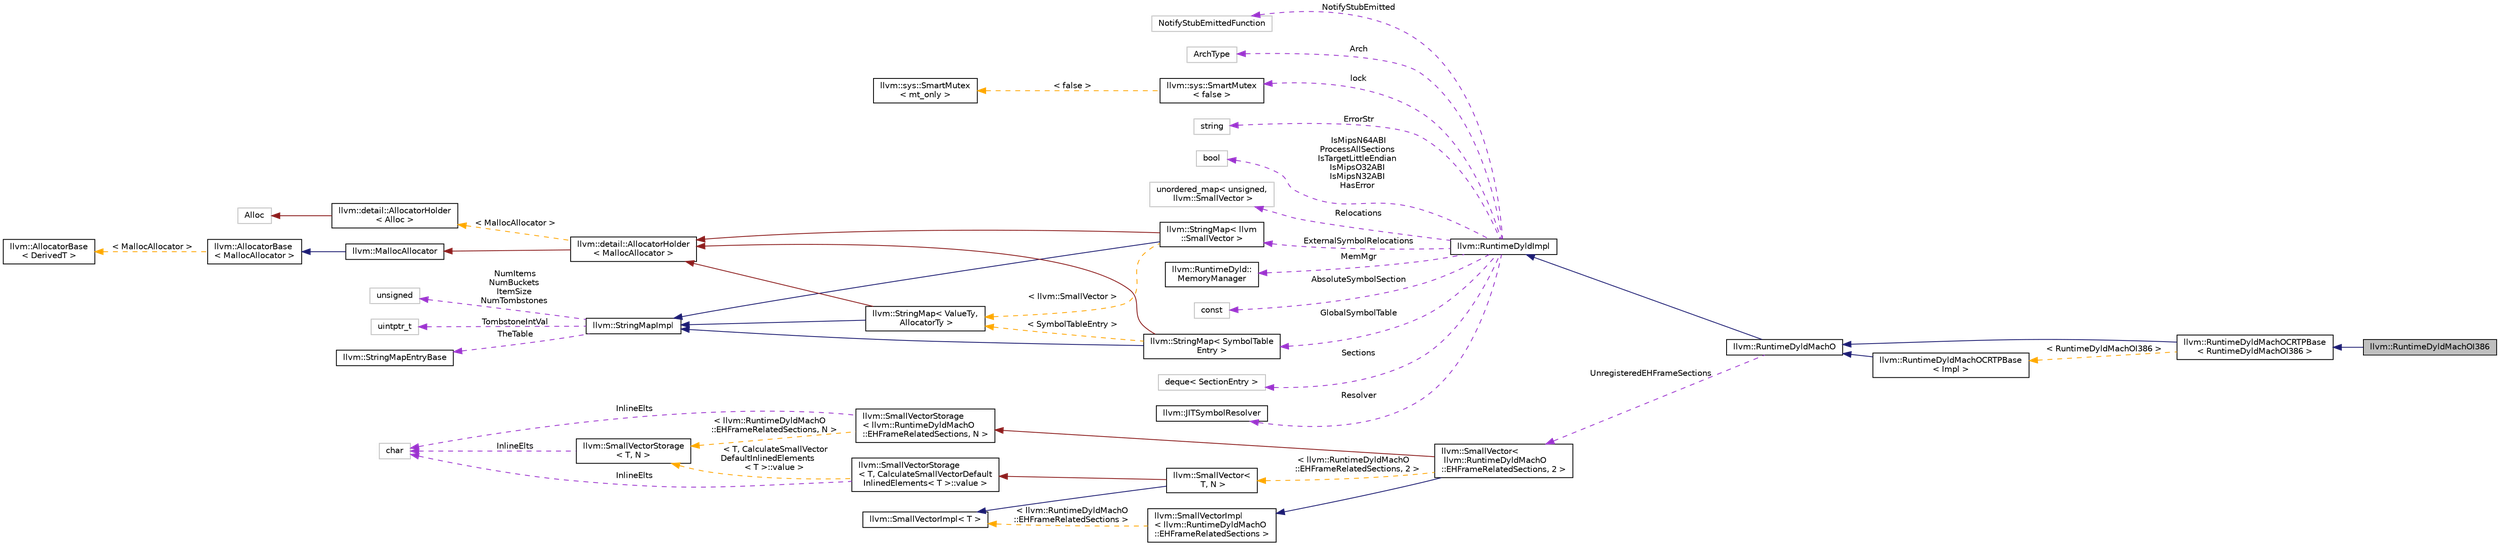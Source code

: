 digraph "llvm::RuntimeDyldMachOI386"
{
 // LATEX_PDF_SIZE
  bgcolor="transparent";
  edge [fontname="Helvetica",fontsize="10",labelfontname="Helvetica",labelfontsize="10"];
  node [fontname="Helvetica",fontsize="10",shape=record];
  rankdir="LR";
  Node1 [label="llvm::RuntimeDyldMachOI386",height=0.2,width=0.4,color="black", fillcolor="grey75", style="filled", fontcolor="black",tooltip=" "];
  Node2 -> Node1 [dir="back",color="midnightblue",fontsize="10",style="solid",fontname="Helvetica"];
  Node2 [label="llvm::RuntimeDyldMachOCRTPBase\l\< RuntimeDyldMachOI386 \>",height=0.2,width=0.4,color="black",URL="$classllvm_1_1RuntimeDyldMachOCRTPBase.html",tooltip=" "];
  Node3 -> Node2 [dir="back",color="midnightblue",fontsize="10",style="solid",fontname="Helvetica"];
  Node3 [label="llvm::RuntimeDyldMachO",height=0.2,width=0.4,color="black",URL="$classllvm_1_1RuntimeDyldMachO.html",tooltip=" "];
  Node4 -> Node3 [dir="back",color="midnightblue",fontsize="10",style="solid",fontname="Helvetica"];
  Node4 [label="llvm::RuntimeDyldImpl",height=0.2,width=0.4,color="black",URL="$classllvm_1_1RuntimeDyldImpl.html",tooltip=" "];
  Node5 -> Node4 [dir="back",color="darkorchid3",fontsize="10",style="dashed",label=" lock" ,fontname="Helvetica"];
  Node5 [label="llvm::sys::SmartMutex\l\< false \>",height=0.2,width=0.4,color="black",URL="$classllvm_1_1sys_1_1SmartMutex.html",tooltip=" "];
  Node6 -> Node5 [dir="back",color="orange",fontsize="10",style="dashed",label=" \< false \>" ,fontname="Helvetica"];
  Node6 [label="llvm::sys::SmartMutex\l\< mt_only \>",height=0.2,width=0.4,color="black",URL="$classllvm_1_1sys_1_1SmartMutex.html",tooltip="SmartMutex - A mutex with a compile time constant parameter that indicates whether this mutex should ..."];
  Node7 -> Node4 [dir="back",color="darkorchid3",fontsize="10",style="dashed",label=" Sections" ,fontname="Helvetica"];
  Node7 [label="deque\< SectionEntry \>",height=0.2,width=0.4,color="grey75",tooltip=" "];
  Node8 -> Node4 [dir="back",color="darkorchid3",fontsize="10",style="dashed",label=" Resolver" ,fontname="Helvetica"];
  Node8 [label="llvm::JITSymbolResolver",height=0.2,width=0.4,color="black",URL="$classllvm_1_1JITSymbolResolver.html",tooltip="Symbol resolution interface."];
  Node9 -> Node4 [dir="back",color="darkorchid3",fontsize="10",style="dashed",label=" NotifyStubEmitted" ,fontname="Helvetica"];
  Node9 [label="NotifyStubEmittedFunction",height=0.2,width=0.4,color="grey75",tooltip=" "];
  Node10 -> Node4 [dir="back",color="darkorchid3",fontsize="10",style="dashed",label=" Arch" ,fontname="Helvetica"];
  Node10 [label="ArchType",height=0.2,width=0.4,color="grey75",tooltip=" "];
  Node11 -> Node4 [dir="back",color="darkorchid3",fontsize="10",style="dashed",label=" ExternalSymbolRelocations" ,fontname="Helvetica"];
  Node11 [label="llvm::StringMap\< llvm\l::SmallVector \>",height=0.2,width=0.4,color="black",URL="$classllvm_1_1StringMap.html",tooltip=" "];
  Node12 -> Node11 [dir="back",color="midnightblue",fontsize="10",style="solid",fontname="Helvetica"];
  Node12 [label="llvm::StringMapImpl",height=0.2,width=0.4,color="black",URL="$classllvm_1_1StringMapImpl.html",tooltip="StringMapImpl - This is the base class of StringMap that is shared among all of its instantiations."];
  Node13 -> Node12 [dir="back",color="darkorchid3",fontsize="10",style="dashed",label=" TheTable" ,fontname="Helvetica"];
  Node13 [label="llvm::StringMapEntryBase",height=0.2,width=0.4,color="black",URL="$classllvm_1_1StringMapEntryBase.html",tooltip="StringMapEntryBase - Shared base class of StringMapEntry instances."];
  Node14 -> Node12 [dir="back",color="darkorchid3",fontsize="10",style="dashed",label=" NumItems\nNumBuckets\nItemSize\nNumTombstones" ,fontname="Helvetica"];
  Node14 [label="unsigned",height=0.2,width=0.4,color="grey75",tooltip=" "];
  Node15 -> Node12 [dir="back",color="darkorchid3",fontsize="10",style="dashed",label=" TombstoneIntVal" ,fontname="Helvetica"];
  Node15 [label="uintptr_t",height=0.2,width=0.4,color="grey75",tooltip=" "];
  Node16 -> Node11 [dir="back",color="firebrick4",fontsize="10",style="solid",fontname="Helvetica"];
  Node16 [label="llvm::detail::AllocatorHolder\l\< MallocAllocator \>",height=0.2,width=0.4,color="black",URL="$classllvm_1_1detail_1_1AllocatorHolder.html",tooltip=" "];
  Node17 -> Node16 [dir="back",color="firebrick4",fontsize="10",style="solid",fontname="Helvetica"];
  Node17 [label="llvm::MallocAllocator",height=0.2,width=0.4,color="black",URL="$classllvm_1_1MallocAllocator.html",tooltip=" "];
  Node18 -> Node17 [dir="back",color="midnightblue",fontsize="10",style="solid",fontname="Helvetica"];
  Node18 [label="llvm::AllocatorBase\l\< MallocAllocator \>",height=0.2,width=0.4,color="black",URL="$classllvm_1_1AllocatorBase.html",tooltip=" "];
  Node19 -> Node18 [dir="back",color="orange",fontsize="10",style="dashed",label=" \< MallocAllocator \>" ,fontname="Helvetica"];
  Node19 [label="llvm::AllocatorBase\l\< DerivedT \>",height=0.2,width=0.4,color="black",URL="$classllvm_1_1AllocatorBase.html",tooltip="CRTP base class providing obvious overloads for the core Allocate() methods of LLVM-style allocators."];
  Node20 -> Node16 [dir="back",color="orange",fontsize="10",style="dashed",label=" \< MallocAllocator \>" ,fontname="Helvetica"];
  Node20 [label="llvm::detail::AllocatorHolder\l\< Alloc \>",height=0.2,width=0.4,color="black",URL="$classllvm_1_1detail_1_1AllocatorHolder.html",tooltip=" "];
  Node21 -> Node20 [dir="back",color="firebrick4",fontsize="10",style="solid",fontname="Helvetica"];
  Node21 [label="Alloc",height=0.2,width=0.4,color="grey75",tooltip=" "];
  Node22 -> Node11 [dir="back",color="orange",fontsize="10",style="dashed",label=" \< llvm::SmallVector \>" ,fontname="Helvetica"];
  Node22 [label="llvm::StringMap\< ValueTy,\l AllocatorTy \>",height=0.2,width=0.4,color="black",URL="$classllvm_1_1StringMap.html",tooltip="StringMap - This is an unconventional map that is specialized for handling keys that are \"strings\",..."];
  Node12 -> Node22 [dir="back",color="midnightblue",fontsize="10",style="solid",fontname="Helvetica"];
  Node16 -> Node22 [dir="back",color="firebrick4",fontsize="10",style="solid",fontname="Helvetica"];
  Node23 -> Node4 [dir="back",color="darkorchid3",fontsize="10",style="dashed",label=" ErrorStr" ,fontname="Helvetica"];
  Node23 [label="string",height=0.2,width=0.4,color="grey75",tooltip=" "];
  Node24 -> Node4 [dir="back",color="darkorchid3",fontsize="10",style="dashed",label=" IsMipsN64ABI\nProcessAllSections\nIsTargetLittleEndian\nIsMipsO32ABI\nIsMipsN32ABI\nHasError" ,fontname="Helvetica"];
  Node24 [label="bool",height=0.2,width=0.4,color="grey75",tooltip=" "];
  Node25 -> Node4 [dir="back",color="darkorchid3",fontsize="10",style="dashed",label=" Relocations" ,fontname="Helvetica"];
  Node25 [label="unordered_map\< unsigned,\l llvm::SmallVector \>",height=0.2,width=0.4,color="grey75",tooltip=" "];
  Node26 -> Node4 [dir="back",color="darkorchid3",fontsize="10",style="dashed",label=" GlobalSymbolTable" ,fontname="Helvetica"];
  Node26 [label="llvm::StringMap\< SymbolTable\lEntry \>",height=0.2,width=0.4,color="black",URL="$classllvm_1_1StringMap.html",tooltip=" "];
  Node12 -> Node26 [dir="back",color="midnightblue",fontsize="10",style="solid",fontname="Helvetica"];
  Node16 -> Node26 [dir="back",color="firebrick4",fontsize="10",style="solid",fontname="Helvetica"];
  Node22 -> Node26 [dir="back",color="orange",fontsize="10",style="dashed",label=" \< SymbolTableEntry \>" ,fontname="Helvetica"];
  Node27 -> Node4 [dir="back",color="darkorchid3",fontsize="10",style="dashed",label=" MemMgr" ,fontname="Helvetica"];
  Node27 [label="llvm::RuntimeDyld::\lMemoryManager",height=0.2,width=0.4,color="black",URL="$classllvm_1_1RuntimeDyld_1_1MemoryManager.html",tooltip="Memory Management."];
  Node28 -> Node4 [dir="back",color="darkorchid3",fontsize="10",style="dashed",label=" AbsoluteSymbolSection" ,fontname="Helvetica"];
  Node28 [label="const",height=0.2,width=0.4,color="grey75",tooltip=" "];
  Node29 -> Node3 [dir="back",color="darkorchid3",fontsize="10",style="dashed",label=" UnregisteredEHFrameSections" ,fontname="Helvetica"];
  Node29 [label="llvm::SmallVector\<\l llvm::RuntimeDyldMachO\l::EHFrameRelatedSections, 2 \>",height=0.2,width=0.4,color="black",URL="$classllvm_1_1SmallVector.html",tooltip=" "];
  Node30 -> Node29 [dir="back",color="midnightblue",fontsize="10",style="solid",fontname="Helvetica"];
  Node30 [label="llvm::SmallVectorImpl\l\< llvm::RuntimeDyldMachO\l::EHFrameRelatedSections \>",height=0.2,width=0.4,color="black",URL="$classllvm_1_1SmallVectorImpl.html",tooltip=" "];
  Node31 -> Node30 [dir="back",color="orange",fontsize="10",style="dashed",label=" \< llvm::RuntimeDyldMachO\l::EHFrameRelatedSections \>" ,fontname="Helvetica"];
  Node31 [label="llvm::SmallVectorImpl\< T \>",height=0.2,width=0.4,color="black",URL="$classllvm_1_1SmallVectorImpl.html",tooltip="This class consists of common code factored out of the SmallVector class to reduce code duplication b..."];
  Node32 -> Node29 [dir="back",color="firebrick4",fontsize="10",style="solid",fontname="Helvetica"];
  Node32 [label="llvm::SmallVectorStorage\l\< llvm::RuntimeDyldMachO\l::EHFrameRelatedSections, N \>",height=0.2,width=0.4,color="black",URL="$structllvm_1_1SmallVectorStorage.html",tooltip=" "];
  Node33 -> Node32 [dir="back",color="darkorchid3",fontsize="10",style="dashed",label=" InlineElts" ,fontname="Helvetica"];
  Node33 [label="char",height=0.2,width=0.4,color="grey75",tooltip=" "];
  Node34 -> Node32 [dir="back",color="orange",fontsize="10",style="dashed",label=" \< llvm::RuntimeDyldMachO\l::EHFrameRelatedSections, N \>" ,fontname="Helvetica"];
  Node34 [label="llvm::SmallVectorStorage\l\< T, N \>",height=0.2,width=0.4,color="black",URL="$structllvm_1_1SmallVectorStorage.html",tooltip="Storage for the SmallVector elements."];
  Node33 -> Node34 [dir="back",color="darkorchid3",fontsize="10",style="dashed",label=" InlineElts" ,fontname="Helvetica"];
  Node35 -> Node29 [dir="back",color="orange",fontsize="10",style="dashed",label=" \< llvm::RuntimeDyldMachO\l::EHFrameRelatedSections, 2 \>" ,fontname="Helvetica"];
  Node35 [label="llvm::SmallVector\<\l T, N \>",height=0.2,width=0.4,color="black",URL="$classllvm_1_1SmallVector.html",tooltip="This is a 'vector' (really, a variable-sized array), optimized for the case when the array is small."];
  Node31 -> Node35 [dir="back",color="midnightblue",fontsize="10",style="solid",fontname="Helvetica"];
  Node36 -> Node35 [dir="back",color="firebrick4",fontsize="10",style="solid",fontname="Helvetica"];
  Node36 [label="llvm::SmallVectorStorage\l\< T, CalculateSmallVectorDefault\lInlinedElements\< T \>::value \>",height=0.2,width=0.4,color="black",URL="$structllvm_1_1SmallVectorStorage.html",tooltip=" "];
  Node33 -> Node36 [dir="back",color="darkorchid3",fontsize="10",style="dashed",label=" InlineElts" ,fontname="Helvetica"];
  Node34 -> Node36 [dir="back",color="orange",fontsize="10",style="dashed",label=" \< T, CalculateSmallVector\lDefaultInlinedElements\l\< T \>::value \>" ,fontname="Helvetica"];
  Node37 -> Node2 [dir="back",color="orange",fontsize="10",style="dashed",label=" \< RuntimeDyldMachOI386 \>" ,fontname="Helvetica"];
  Node37 [label="llvm::RuntimeDyldMachOCRTPBase\l\< Impl \>",height=0.2,width=0.4,color="black",URL="$classllvm_1_1RuntimeDyldMachOCRTPBase.html",tooltip="RuntimeDyldMachOTarget - Templated base class for generic MachO linker algorithms and data structures..."];
  Node3 -> Node37 [dir="back",color="midnightblue",fontsize="10",style="solid",fontname="Helvetica"];
}
